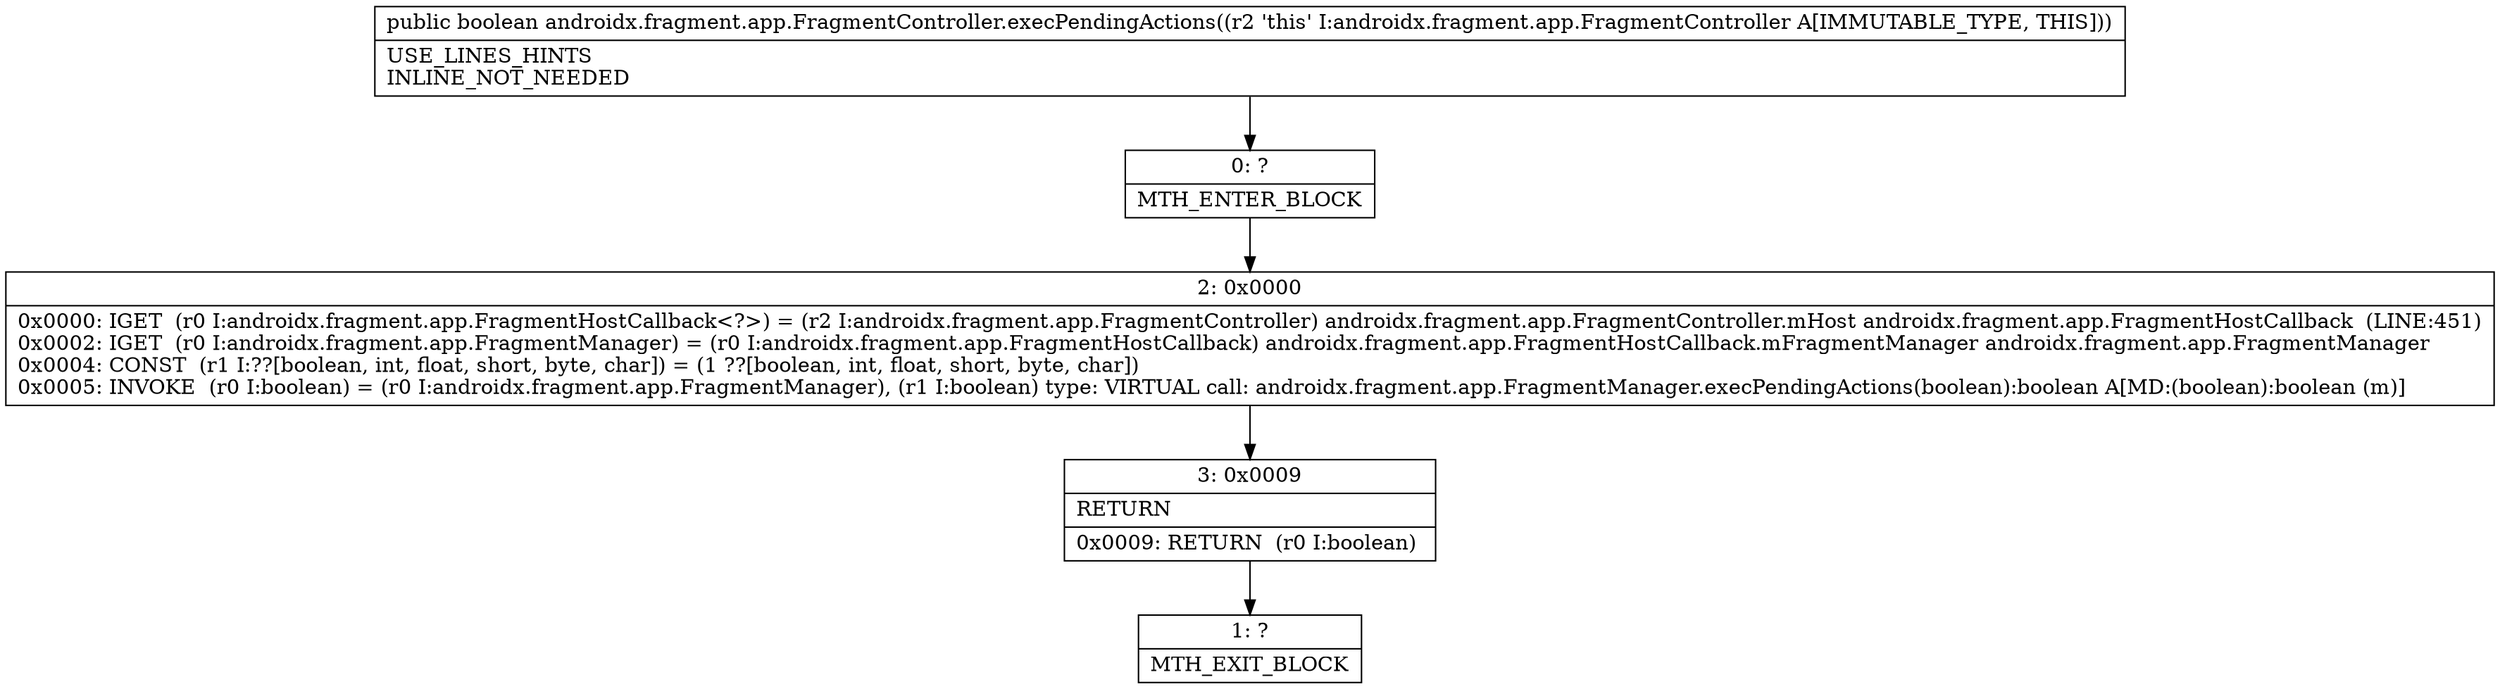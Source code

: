 digraph "CFG forandroidx.fragment.app.FragmentController.execPendingActions()Z" {
Node_0 [shape=record,label="{0\:\ ?|MTH_ENTER_BLOCK\l}"];
Node_2 [shape=record,label="{2\:\ 0x0000|0x0000: IGET  (r0 I:androidx.fragment.app.FragmentHostCallback\<?\>) = (r2 I:androidx.fragment.app.FragmentController) androidx.fragment.app.FragmentController.mHost androidx.fragment.app.FragmentHostCallback  (LINE:451)\l0x0002: IGET  (r0 I:androidx.fragment.app.FragmentManager) = (r0 I:androidx.fragment.app.FragmentHostCallback) androidx.fragment.app.FragmentHostCallback.mFragmentManager androidx.fragment.app.FragmentManager \l0x0004: CONST  (r1 I:??[boolean, int, float, short, byte, char]) = (1 ??[boolean, int, float, short, byte, char]) \l0x0005: INVOKE  (r0 I:boolean) = (r0 I:androidx.fragment.app.FragmentManager), (r1 I:boolean) type: VIRTUAL call: androidx.fragment.app.FragmentManager.execPendingActions(boolean):boolean A[MD:(boolean):boolean (m)]\l}"];
Node_3 [shape=record,label="{3\:\ 0x0009|RETURN\l|0x0009: RETURN  (r0 I:boolean) \l}"];
Node_1 [shape=record,label="{1\:\ ?|MTH_EXIT_BLOCK\l}"];
MethodNode[shape=record,label="{public boolean androidx.fragment.app.FragmentController.execPendingActions((r2 'this' I:androidx.fragment.app.FragmentController A[IMMUTABLE_TYPE, THIS]))  | USE_LINES_HINTS\lINLINE_NOT_NEEDED\l}"];
MethodNode -> Node_0;Node_0 -> Node_2;
Node_2 -> Node_3;
Node_3 -> Node_1;
}

